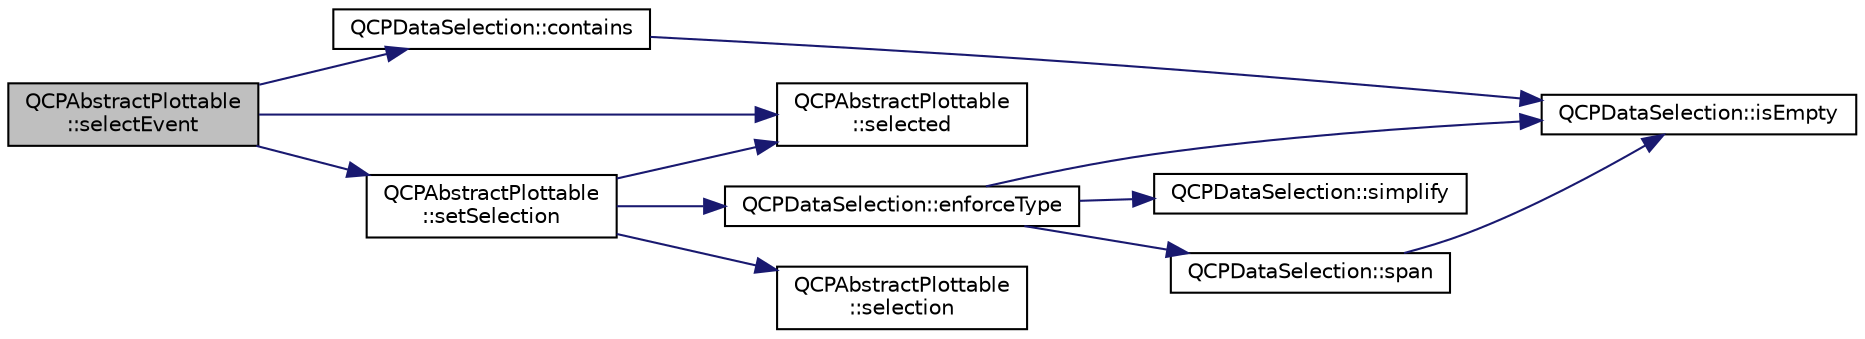 digraph "QCPAbstractPlottable::selectEvent"
{
 // LATEX_PDF_SIZE
  edge [fontname="Helvetica",fontsize="10",labelfontname="Helvetica",labelfontsize="10"];
  node [fontname="Helvetica",fontsize="10",shape=record];
  rankdir="LR";
  Node1 [label="QCPAbstractPlottable\l::selectEvent",height=0.2,width=0.4,color="black", fillcolor="grey75", style="filled", fontcolor="black",tooltip=" "];
  Node1 -> Node2 [color="midnightblue",fontsize="10",style="solid",fontname="Helvetica"];
  Node2 [label="QCPDataSelection::contains",height=0.2,width=0.4,color="black", fillcolor="white", style="filled",URL="$classQCPDataSelection.html#ab1ad3d5bbb55749c3f7ab1e45429c932",tooltip=" "];
  Node2 -> Node3 [color="midnightblue",fontsize="10",style="solid",fontname="Helvetica"];
  Node3 [label="QCPDataSelection::isEmpty",height=0.2,width=0.4,color="black", fillcolor="white", style="filled",URL="$classQCPDataSelection.html#a7f7526b475998dc0c3d6c376b24736c9",tooltip=" "];
  Node1 -> Node4 [color="midnightblue",fontsize="10",style="solid",fontname="Helvetica"];
  Node4 [label="QCPAbstractPlottable\l::selected",height=0.2,width=0.4,color="black", fillcolor="white", style="filled",URL="$classQCPAbstractPlottable.html#a0b3b514474fe93354fc74cfc144184b4",tooltip=" "];
  Node1 -> Node5 [color="midnightblue",fontsize="10",style="solid",fontname="Helvetica"];
  Node5 [label="QCPAbstractPlottable\l::setSelection",height=0.2,width=0.4,color="black", fillcolor="white", style="filled",URL="$classQCPAbstractPlottable.html#a219bc5403a9d85d3129165ec3f5ae436",tooltip=" "];
  Node5 -> Node6 [color="midnightblue",fontsize="10",style="solid",fontname="Helvetica"];
  Node6 [label="QCPDataSelection::enforceType",height=0.2,width=0.4,color="black", fillcolor="white", style="filled",URL="$classQCPDataSelection.html#a17b84d852911531d229f4a76aa239a75",tooltip=" "];
  Node6 -> Node3 [color="midnightblue",fontsize="10",style="solid",fontname="Helvetica"];
  Node6 -> Node7 [color="midnightblue",fontsize="10",style="solid",fontname="Helvetica"];
  Node7 [label="QCPDataSelection::simplify",height=0.2,width=0.4,color="black", fillcolor="white", style="filled",URL="$classQCPDataSelection.html#a4a2fbad1a6e4d1dd26fdfdf88956f2a4",tooltip=" "];
  Node6 -> Node8 [color="midnightblue",fontsize="10",style="solid",fontname="Helvetica"];
  Node8 [label="QCPDataSelection::span",height=0.2,width=0.4,color="black", fillcolor="white", style="filled",URL="$classQCPDataSelection.html#a890f9291e0b7f065747040de5d68ff7d",tooltip=" "];
  Node8 -> Node3 [color="midnightblue",fontsize="10",style="solid",fontname="Helvetica"];
  Node5 -> Node4 [color="midnightblue",fontsize="10",style="solid",fontname="Helvetica"];
  Node5 -> Node9 [color="midnightblue",fontsize="10",style="solid",fontname="Helvetica"];
  Node9 [label="QCPAbstractPlottable\l::selection",height=0.2,width=0.4,color="black", fillcolor="white", style="filled",URL="$classQCPAbstractPlottable.html#a040bf09f41d456284cfd39cc37aa068f",tooltip=" "];
}
